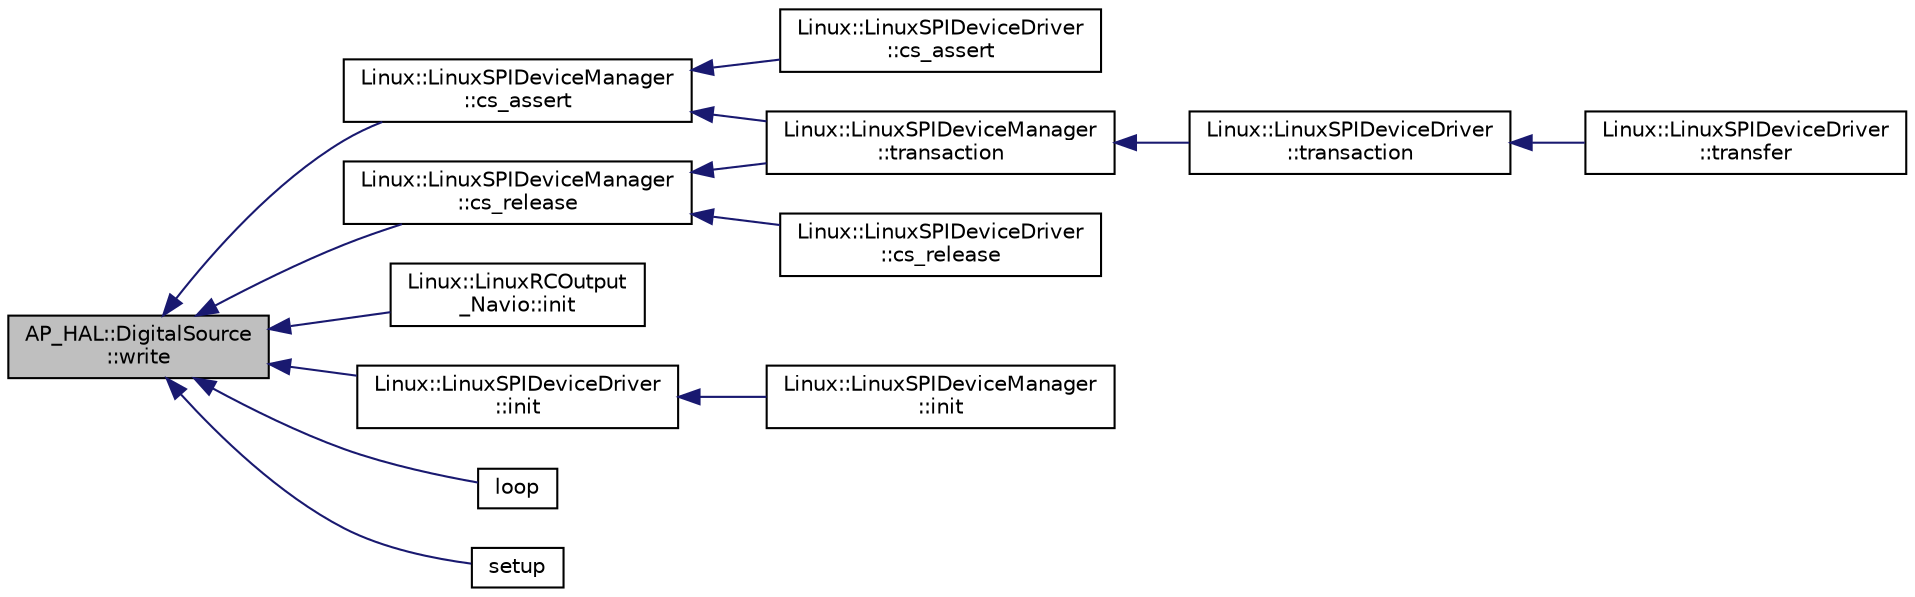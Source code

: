 digraph "AP_HAL::DigitalSource::write"
{
 // INTERACTIVE_SVG=YES
  edge [fontname="Helvetica",fontsize="10",labelfontname="Helvetica",labelfontsize="10"];
  node [fontname="Helvetica",fontsize="10",shape=record];
  rankdir="LR";
  Node1 [label="AP_HAL::DigitalSource\l::write",height=0.2,width=0.4,color="black", fillcolor="grey75", style="filled" fontcolor="black"];
  Node1 -> Node2 [dir="back",color="midnightblue",fontsize="10",style="solid",fontname="Helvetica"];
  Node2 [label="Linux::LinuxSPIDeviceManager\l::cs_assert",height=0.2,width=0.4,color="black", fillcolor="white", style="filled",URL="$classLinux_1_1LinuxSPIDeviceManager.html#a4798b518244cd9fc33d88366a535be3a"];
  Node2 -> Node3 [dir="back",color="midnightblue",fontsize="10",style="solid",fontname="Helvetica"];
  Node3 [label="Linux::LinuxSPIDeviceDriver\l::cs_assert",height=0.2,width=0.4,color="black", fillcolor="white", style="filled",URL="$classLinux_1_1LinuxSPIDeviceDriver.html#a5d664846922e80ca7c21d835904d01a4"];
  Node2 -> Node4 [dir="back",color="midnightblue",fontsize="10",style="solid",fontname="Helvetica"];
  Node4 [label="Linux::LinuxSPIDeviceManager\l::transaction",height=0.2,width=0.4,color="black", fillcolor="white", style="filled",URL="$classLinux_1_1LinuxSPIDeviceManager.html#affbdb3be9bca74c25a0ee3ff75881542"];
  Node4 -> Node5 [dir="back",color="midnightblue",fontsize="10",style="solid",fontname="Helvetica"];
  Node5 [label="Linux::LinuxSPIDeviceDriver\l::transaction",height=0.2,width=0.4,color="black", fillcolor="white", style="filled",URL="$classLinux_1_1LinuxSPIDeviceDriver.html#a965f99c3d97f3020993967b5f6b9d21a"];
  Node5 -> Node6 [dir="back",color="midnightblue",fontsize="10",style="solid",fontname="Helvetica"];
  Node6 [label="Linux::LinuxSPIDeviceDriver\l::transfer",height=0.2,width=0.4,color="black", fillcolor="white", style="filled",URL="$classLinux_1_1LinuxSPIDeviceDriver.html#ad9b6ff548d1a58fc5688383e64fa46b0"];
  Node1 -> Node7 [dir="back",color="midnightblue",fontsize="10",style="solid",fontname="Helvetica"];
  Node7 [label="Linux::LinuxSPIDeviceManager\l::cs_release",height=0.2,width=0.4,color="black", fillcolor="white", style="filled",URL="$classLinux_1_1LinuxSPIDeviceManager.html#a76b5b04bfea39a2bde6f3ebff3964f0f"];
  Node7 -> Node8 [dir="back",color="midnightblue",fontsize="10",style="solid",fontname="Helvetica"];
  Node8 [label="Linux::LinuxSPIDeviceDriver\l::cs_release",height=0.2,width=0.4,color="black", fillcolor="white", style="filled",URL="$classLinux_1_1LinuxSPIDeviceDriver.html#af388c420030e6158ae11cf2b722e7a96"];
  Node7 -> Node4 [dir="back",color="midnightblue",fontsize="10",style="solid",fontname="Helvetica"];
  Node1 -> Node9 [dir="back",color="midnightblue",fontsize="10",style="solid",fontname="Helvetica"];
  Node9 [label="Linux::LinuxRCOutput\l_Navio::init",height=0.2,width=0.4,color="black", fillcolor="white", style="filled",URL="$classLinux_1_1LinuxRCOutput__Navio.html#af499aa521845cdedd35be326cafeabe4"];
  Node1 -> Node10 [dir="back",color="midnightblue",fontsize="10",style="solid",fontname="Helvetica"];
  Node10 [label="Linux::LinuxSPIDeviceDriver\l::init",height=0.2,width=0.4,color="black", fillcolor="white", style="filled",URL="$classLinux_1_1LinuxSPIDeviceDriver.html#aa907674903f474b4db19e20f478c2a61"];
  Node10 -> Node11 [dir="back",color="midnightblue",fontsize="10",style="solid",fontname="Helvetica"];
  Node11 [label="Linux::LinuxSPIDeviceManager\l::init",height=0.2,width=0.4,color="black", fillcolor="white", style="filled",URL="$classLinux_1_1LinuxSPIDeviceManager.html#a4e1e21e702dde31832046b4a861fe9f0"];
  Node1 -> Node12 [dir="back",color="midnightblue",fontsize="10",style="solid",fontname="Helvetica"];
  Node12 [label="loop",height=0.2,width=0.4,color="black", fillcolor="white", style="filled",URL="$AP__HAL__AVR_2examples_2Blink_2Blink_8pde.html#a0b33edabd7f1c4e4a0bf32c67269be2f"];
  Node1 -> Node13 [dir="back",color="midnightblue",fontsize="10",style="solid",fontname="Helvetica"];
  Node13 [label="setup",height=0.2,width=0.4,color="black", fillcolor="white", style="filled",URL="$AP__HAL__AVR_2examples_2Blink_2Blink_8pde.html#a7dfd9b79bc5a37d7df40207afbc5431f"];
}
